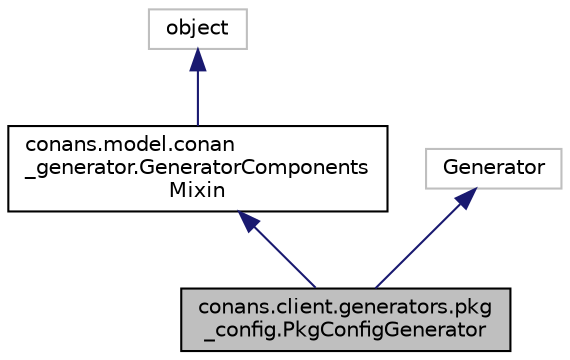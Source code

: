 digraph "conans.client.generators.pkg_config.PkgConfigGenerator"
{
 // LATEX_PDF_SIZE
  edge [fontname="Helvetica",fontsize="10",labelfontname="Helvetica",labelfontsize="10"];
  node [fontname="Helvetica",fontsize="10",shape=record];
  Node1 [label="conans.client.generators.pkg\l_config.PkgConfigGenerator",height=0.2,width=0.4,color="black", fillcolor="grey75", style="filled", fontcolor="black",tooltip=" "];
  Node2 -> Node1 [dir="back",color="midnightblue",fontsize="10",style="solid"];
  Node2 [label="conans.model.conan\l_generator.GeneratorComponents\lMixin",height=0.2,width=0.4,color="black", fillcolor="white", style="filled",URL="$classconans_1_1model_1_1conan__generator_1_1GeneratorComponentsMixin.html",tooltip=" "];
  Node3 -> Node2 [dir="back",color="midnightblue",fontsize="10",style="solid"];
  Node3 [label="object",height=0.2,width=0.4,color="grey75", fillcolor="white", style="filled",tooltip=" "];
  Node4 -> Node1 [dir="back",color="midnightblue",fontsize="10",style="solid"];
  Node4 [label="Generator",height=0.2,width=0.4,color="grey75", fillcolor="white", style="filled",tooltip=" "];
}

